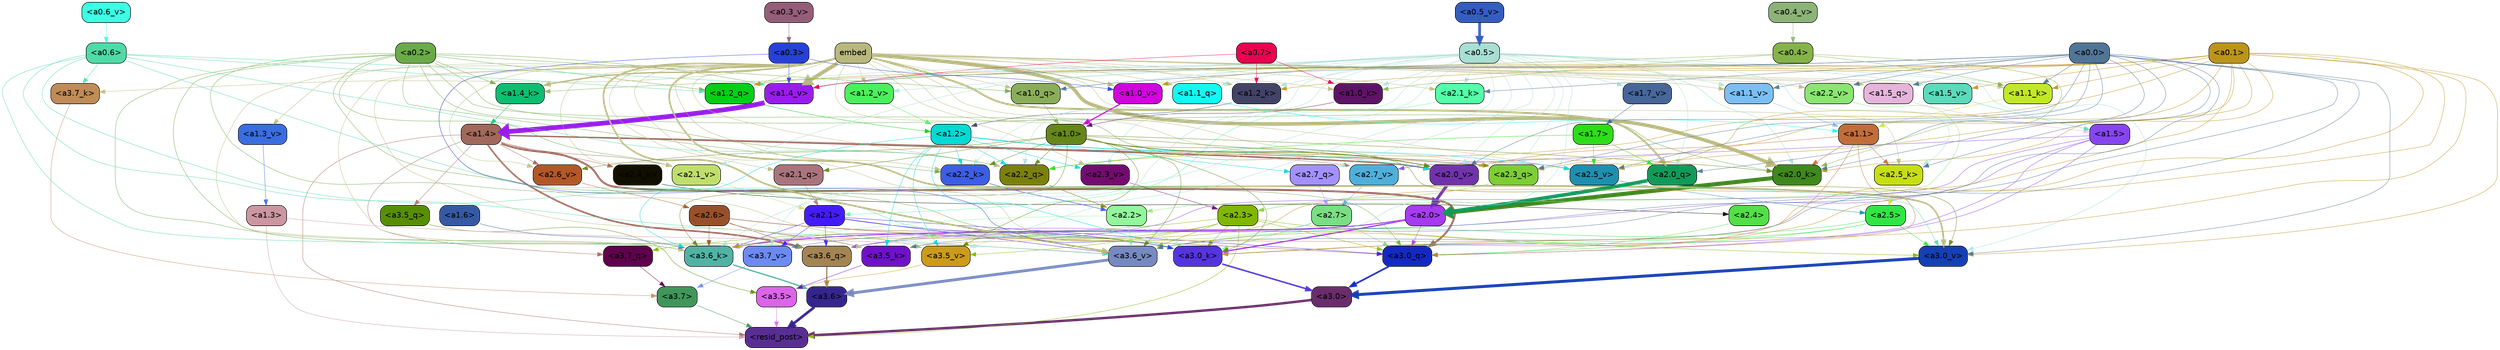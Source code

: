 strict digraph "" {
	graph [bgcolor=transparent,
		layout=dot,
		overlap=false,
		splines=true
	];
	"<a3.7>"	[color=black,
		fillcolor="#40965a",
		fontname=Helvetica,
		shape=box,
		style="filled, rounded"];
	"<resid_post>"	[color=black,
		fillcolor="#592e92",
		fontname=Helvetica,
		shape=box,
		style="filled, rounded"];
	"<a3.7>" -> "<resid_post>"	[color="#40965a",
		penwidth=0.6239100098609924];
	"<a3.6>"	[color=black,
		fillcolor="#35268e",
		fontname=Helvetica,
		shape=box,
		style="filled, rounded"];
	"<a3.6>" -> "<resid_post>"	[color="#35268e",
		penwidth=4.569062113761902];
	"<a3.5>"	[color=black,
		fillcolor="#db64e8",
		fontname=Helvetica,
		shape=box,
		style="filled, rounded"];
	"<a3.5>" -> "<resid_post>"	[color="#db64e8",
		penwidth=0.6];
	"<a3.0>"	[color=black,
		fillcolor="#682d6a",
		fontname=Helvetica,
		shape=box,
		style="filled, rounded"];
	"<a3.0>" -> "<resid_post>"	[color="#682d6a",
		penwidth=4.283544182777405];
	"<a2.3>"	[color=black,
		fillcolor="#80b700",
		fontname=Helvetica,
		shape=box,
		style="filled, rounded"];
	"<a2.3>" -> "<resid_post>"	[color="#80b700",
		penwidth=0.6];
	"<a3.7_q>"	[color=black,
		fillcolor="#60004c",
		fontname=Helvetica,
		shape=box,
		style="filled, rounded"];
	"<a2.3>" -> "<a3.7_q>"	[color="#80b700",
		penwidth=0.6];
	"<a3.6_q>"	[color=black,
		fillcolor="#a38453",
		fontname=Helvetica,
		shape=box,
		style="filled, rounded"];
	"<a2.3>" -> "<a3.6_q>"	[color="#80b700",
		penwidth=0.6];
	"<a3.0_q>"	[color=black,
		fillcolor="#1429c2",
		fontname=Helvetica,
		shape=box,
		style="filled, rounded"];
	"<a2.3>" -> "<a3.0_q>"	[color="#80b700",
		penwidth=0.6];
	"<a3.0_k>"	[color=black,
		fillcolor="#5435de",
		fontname=Helvetica,
		shape=box,
		style="filled, rounded"];
	"<a2.3>" -> "<a3.0_k>"	[color="#80b700",
		penwidth=0.6];
	"<a3.6_v>"	[color=black,
		fillcolor="#7689c1",
		fontname=Helvetica,
		shape=box,
		style="filled, rounded"];
	"<a2.3>" -> "<a3.6_v>"	[color="#80b700",
		penwidth=0.6];
	"<a3.5_v>"	[color=black,
		fillcolor="#cb9b19",
		fontname=Helvetica,
		shape=box,
		style="filled, rounded"];
	"<a2.3>" -> "<a3.5_v>"	[color="#80b700",
		penwidth=0.6];
	"<a3.0_v>"	[color=black,
		fillcolor="#153fb4",
		fontname=Helvetica,
		shape=box,
		style="filled, rounded"];
	"<a2.3>" -> "<a3.0_v>"	[color="#80b700",
		penwidth=0.6];
	"<a1.4>"	[color=black,
		fillcolor="#a1695c",
		fontname=Helvetica,
		shape=box,
		style="filled, rounded"];
	"<a1.4>" -> "<resid_post>"	[color="#a1695c",
		penwidth=0.6];
	"<a1.4>" -> "<a3.7_q>"	[color="#a1695c",
		penwidth=0.6];
	"<a1.4>" -> "<a3.6_q>"	[color="#a1695c",
		penwidth=2.7934007048606873];
	"<a3.5_q>"	[color=black,
		fillcolor="#588e04",
		fontname=Helvetica,
		shape=box,
		style="filled, rounded"];
	"<a1.4>" -> "<a3.5_q>"	[color="#a1695c",
		penwidth=0.6];
	"<a1.4>" -> "<a3.0_q>"	[color="#a1695c",
		penwidth=3.340754985809326];
	"<a2.3_q>"	[color=black,
		fillcolor="#7dcd34",
		fontname=Helvetica,
		shape=box,
		style="filled, rounded"];
	"<a1.4>" -> "<a2.3_q>"	[color="#a1695c",
		penwidth=0.6];
	"<a2.7_v>"	[color=black,
		fillcolor="#4fafdb",
		fontname=Helvetica,
		shape=box,
		style="filled, rounded"];
	"<a1.4>" -> "<a2.7_v>"	[color="#a1695c",
		penwidth=0.6];
	"<a2.6_v>"	[color=black,
		fillcolor="#b35728",
		fontname=Helvetica,
		shape=box,
		style="filled, rounded"];
	"<a1.4>" -> "<a2.6_v>"	[color="#a1695c",
		penwidth=0.6];
	"<a2.5_v>"	[color=black,
		fillcolor="#1d90af",
		fontname=Helvetica,
		shape=box,
		style="filled, rounded"];
	"<a1.4>" -> "<a2.5_v>"	[color="#a1695c",
		penwidth=0.6];
	"<a2.4_v>"	[color=black,
		fillcolor="#110f01",
		fontname=Helvetica,
		shape=box,
		style="filled, rounded"];
	"<a1.4>" -> "<a2.4_v>"	[color="#a1695c",
		penwidth=0.6];
	"<a2.1_v>"	[color=black,
		fillcolor="#c0de6c",
		fontname=Helvetica,
		shape=box,
		style="filled, rounded"];
	"<a1.4>" -> "<a2.1_v>"	[color="#a1695c",
		penwidth=0.6];
	"<a2.0_v>"	[color=black,
		fillcolor="#7033ab",
		fontname=Helvetica,
		shape=box,
		style="filled, rounded"];
	"<a1.4>" -> "<a2.0_v>"	[color="#a1695c",
		penwidth=2.268759250640869];
	"<a1.3>"	[color=black,
		fillcolor="#cb96a0",
		fontname=Helvetica,
		shape=box,
		style="filled, rounded"];
	"<a1.3>" -> "<resid_post>"	[color="#cb96a0",
		penwidth=0.6];
	"<a1.3>" -> "<a3.6_v>"	[color="#cb96a0",
		penwidth=0.6];
	"<a3.7_q>" -> "<a3.7>"	[color="#60004c",
		penwidth=0.6];
	"<a3.6_q>" -> "<a3.6>"	[color="#a38453",
		penwidth=2.0347584784030914];
	"<a3.5_q>" -> "<a3.5>"	[color="#588e04",
		penwidth=0.6];
	"<a3.0_q>" -> "<a3.0>"	[color="#1429c2",
		penwidth=2.8635367155075073];
	"<a3.7_k>"	[color=black,
		fillcolor="#bf8b56",
		fontname=Helvetica,
		shape=box,
		style="filled, rounded"];
	"<a3.7_k>" -> "<a3.7>"	[color="#bf8b56",
		penwidth=0.6];
	"<a3.6_k>"	[color=black,
		fillcolor="#51b3a4",
		fontname=Helvetica,
		shape=box,
		style="filled, rounded"];
	"<a3.6_k>" -> "<a3.6>"	[color="#51b3a4",
		penwidth=2.1760786175727844];
	"<a3.5_k>"	[color=black,
		fillcolor="#6f11ca",
		fontname=Helvetica,
		shape=box,
		style="filled, rounded"];
	"<a3.5_k>" -> "<a3.5>"	[color="#6f11ca",
		penwidth=0.6];
	"<a3.0_k>" -> "<a3.0>"	[color="#5435de",
		penwidth=2.632905662059784];
	"<a3.7_v>"	[color=black,
		fillcolor="#6c8af2",
		fontname=Helvetica,
		shape=box,
		style="filled, rounded"];
	"<a3.7_v>" -> "<a3.7>"	[color="#6c8af2",
		penwidth=0.6];
	"<a3.6_v>" -> "<a3.6>"	[color="#7689c1",
		penwidth=4.981305837631226];
	"<a3.5_v>" -> "<a3.5>"	[color="#cb9b19",
		penwidth=0.6];
	"<a3.0_v>" -> "<a3.0>"	[color="#153fb4",
		penwidth=5.168330669403076];
	"<a2.7>"	[color=black,
		fillcolor="#79de84",
		fontname=Helvetica,
		shape=box,
		style="filled, rounded"];
	"<a2.7>" -> "<a3.6_q>"	[color="#79de84",
		penwidth=0.6];
	"<a2.7>" -> "<a3.0_q>"	[color="#79de84",
		penwidth=0.6];
	"<a2.7>" -> "<a3.0_k>"	[color="#79de84",
		penwidth=0.6];
	"<a2.6>"	[color=black,
		fillcolor="#985029",
		fontname=Helvetica,
		shape=box,
		style="filled, rounded"];
	"<a2.6>" -> "<a3.6_q>"	[color="#985029",
		penwidth=0.6];
	"<a2.6>" -> "<a3.0_q>"	[color="#985029",
		penwidth=0.6];
	"<a2.6>" -> "<a3.6_k>"	[color="#985029",
		penwidth=0.6];
	"<a2.6>" -> "<a3.5_k>"	[color="#985029",
		penwidth=0.6];
	"<a2.6>" -> "<a3.0_k>"	[color="#985029",
		penwidth=0.6];
	"<a2.1>"	[color=black,
		fillcolor="#431cfb",
		fontname=Helvetica,
		shape=box,
		style="filled, rounded"];
	"<a2.1>" -> "<a3.6_q>"	[color="#431cfb",
		penwidth=0.6];
	"<a2.1>" -> "<a3.0_q>"	[color="#431cfb",
		penwidth=0.6];
	"<a2.1>" -> "<a3.6_k>"	[color="#431cfb",
		penwidth=0.6];
	"<a2.1>" -> "<a3.0_k>"	[color="#431cfb",
		penwidth=0.6];
	"<a2.1>" -> "<a3.7_v>"	[color="#431cfb",
		penwidth=0.6];
	"<a2.1>" -> "<a3.6_v>"	[color="#431cfb",
		penwidth=0.6];
	"<a2.0>"	[color=black,
		fillcolor="#a63bf2",
		fontname=Helvetica,
		shape=box,
		style="filled, rounded"];
	"<a2.0>" -> "<a3.6_q>"	[color="#a63bf2",
		penwidth=0.6];
	"<a2.0>" -> "<a3.0_q>"	[color="#a63bf2",
		penwidth=0.6];
	"<a2.0>" -> "<a3.6_k>"	[color="#a63bf2",
		penwidth=1.6382827460765839];
	"<a2.0>" -> "<a3.0_k>"	[color="#a63bf2",
		penwidth=2.161143198609352];
	"<a1.5>"	[color=black,
		fillcolor="#8645f1",
		fontname=Helvetica,
		shape=box,
		style="filled, rounded"];
	"<a1.5>" -> "<a3.6_q>"	[color="#8645f1",
		penwidth=0.6];
	"<a1.5>" -> "<a3.0_q>"	[color="#8645f1",
		penwidth=0.6];
	"<a1.5>" -> "<a3.6_k>"	[color="#8645f1",
		penwidth=0.6];
	"<a1.5>" -> "<a3.0_k>"	[color="#8645f1",
		penwidth=0.6];
	"<a1.5>" -> "<a2.7_v>"	[color="#8645f1",
		penwidth=0.6];
	"<a0.2>"	[color=black,
		fillcolor="#6aaa47",
		fontname=Helvetica,
		shape=box,
		style="filled, rounded"];
	"<a0.2>" -> "<a3.6_q>"	[color="#6aaa47",
		penwidth=0.6];
	"<a0.2>" -> "<a3.0_q>"	[color="#6aaa47",
		penwidth=0.6];
	"<a0.2>" -> "<a3.6_k>"	[color="#6aaa47",
		penwidth=0.6];
	"<a0.2>" -> "<a3.0_k>"	[color="#6aaa47",
		penwidth=0.6];
	"<a2.2_q>"	[color=black,
		fillcolor="#7b800d",
		fontname=Helvetica,
		shape=box,
		style="filled, rounded"];
	"<a0.2>" -> "<a2.2_q>"	[color="#6aaa47",
		penwidth=0.6];
	"<a2.2_k>"	[color=black,
		fillcolor="#3d5de4",
		fontname=Helvetica,
		shape=box,
		style="filled, rounded"];
	"<a0.2>" -> "<a2.2_k>"	[color="#6aaa47",
		penwidth=0.6];
	"<a2.0_k>"	[color=black,
		fillcolor="#3e881d",
		fontname=Helvetica,
		shape=box,
		style="filled, rounded"];
	"<a0.2>" -> "<a2.0_k>"	[color="#6aaa47",
		penwidth=0.6];
	"<a0.2>" -> "<a2.1_v>"	[color="#6aaa47",
		penwidth=0.6];
	"<a0.2>" -> "<a2.0_v>"	[color="#6aaa47",
		penwidth=0.6];
	"<a1.2_q>"	[color=black,
		fillcolor="#06ce16",
		fontname=Helvetica,
		shape=box,
		style="filled, rounded"];
	"<a0.2>" -> "<a1.2_q>"	[color="#6aaa47",
		penwidth=0.6];
	"<a1.0_q>"	[color=black,
		fillcolor="#8aad5a",
		fontname=Helvetica,
		shape=box,
		style="filled, rounded"];
	"<a0.2>" -> "<a1.0_q>"	[color="#6aaa47",
		penwidth=0.6];
	"<a1.4_k>"	[color=black,
		fillcolor="#0dbe70",
		fontname=Helvetica,
		shape=box,
		style="filled, rounded"];
	"<a0.2>" -> "<a1.4_k>"	[color="#6aaa47",
		penwidth=0.6];
	"<a1.4_v>"	[color=black,
		fillcolor="#991cec",
		fontname=Helvetica,
		shape=box,
		style="filled, rounded"];
	"<a0.2>" -> "<a1.4_v>"	[color="#6aaa47",
		penwidth=0.6];
	"<a2.5>"	[color=black,
		fillcolor="#31e544",
		fontname=Helvetica,
		shape=box,
		style="filled, rounded"];
	"<a2.5>" -> "<a3.0_q>"	[color="#31e544",
		penwidth=0.6];
	"<a2.5>" -> "<a3.0_k>"	[color="#31e544",
		penwidth=0.6];
	"<a2.5>" -> "<a3.6_v>"	[color="#31e544",
		penwidth=0.6];
	"<a2.5>" -> "<a3.0_v>"	[color="#31e544",
		penwidth=0.6];
	"<a2.4>"	[color=black,
		fillcolor="#52df48",
		fontname=Helvetica,
		shape=box,
		style="filled, rounded"];
	"<a2.4>" -> "<a3.0_q>"	[color="#52df48",
		penwidth=0.6];
	"<a1.1>"	[color=black,
		fillcolor="#c16d3a",
		fontname=Helvetica,
		shape=box,
		style="filled, rounded"];
	"<a1.1>" -> "<a3.0_q>"	[color="#c16d3a",
		penwidth=0.6];
	"<a1.1>" -> "<a3.0_k>"	[color="#c16d3a",
		penwidth=0.6];
	"<a2.5_k>"	[color=black,
		fillcolor="#c6df12",
		fontname=Helvetica,
		shape=box,
		style="filled, rounded"];
	"<a1.1>" -> "<a2.5_k>"	[color="#c16d3a",
		penwidth=0.6];
	"<a1.1>" -> "<a2.0_k>"	[color="#c16d3a",
		penwidth=0.6];
	"<a1.1>" -> "<a2.0_v>"	[color="#c16d3a",
		penwidth=0.6];
	"<a0.6>"	[color=black,
		fillcolor="#4edba7",
		fontname=Helvetica,
		shape=box,
		style="filled, rounded"];
	"<a0.6>" -> "<a3.7_k>"	[color="#4edba7",
		penwidth=0.6];
	"<a0.6>" -> "<a3.6_k>"	[color="#4edba7",
		penwidth=0.6];
	"<a0.6>" -> "<a3.0_k>"	[color="#4edba7",
		penwidth=0.6];
	"<a0.6>" -> "<a3.6_v>"	[color="#4edba7",
		penwidth=0.6];
	"<a0.6>" -> "<a3.0_v>"	[color="#4edba7",
		penwidth=0.6];
	"<a0.6>" -> "<a2.2_q>"	[color="#4edba7",
		penwidth=0.6];
	"<a0.6>" -> "<a1.2_q>"	[color="#4edba7",
		penwidth=0.6];
	"<a0.6>" -> "<a1.4_v>"	[color="#4edba7",
		penwidth=0.6];
	embed	[color=black,
		fillcolor="#b8b87e",
		fontname=Helvetica,
		shape=box,
		style="filled, rounded"];
	embed -> "<a3.7_k>"	[color="#b8b87e",
		penwidth=0.6];
	embed -> "<a3.6_k>"	[color="#b8b87e",
		penwidth=0.6];
	embed -> "<a3.5_k>"	[color="#b8b87e",
		penwidth=0.6];
	embed -> "<a3.0_k>"	[color="#b8b87e",
		penwidth=0.6];
	embed -> "<a3.7_v>"	[color="#b8b87e",
		penwidth=0.6];
	embed -> "<a3.6_v>"	[color="#b8b87e",
		penwidth=2.7825746536254883];
	embed -> "<a3.5_v>"	[color="#b8b87e",
		penwidth=0.6];
	embed -> "<a3.0_v>"	[color="#b8b87e",
		penwidth=2.6950180530548096];
	embed -> "<a2.3_q>"	[color="#b8b87e",
		penwidth=0.6];
	embed -> "<a2.2_q>"	[color="#b8b87e",
		penwidth=0.6];
	"<a2.1_q>"	[color=black,
		fillcolor="#a9747b",
		fontname=Helvetica,
		shape=box,
		style="filled, rounded"];
	embed -> "<a2.1_q>"	[color="#b8b87e",
		penwidth=0.6];
	"<a2.0_q>"	[color=black,
		fillcolor="#119a5a",
		fontname=Helvetica,
		shape=box,
		style="filled, rounded"];
	embed -> "<a2.0_q>"	[color="#b8b87e",
		penwidth=3.305941343307495];
	embed -> "<a2.5_k>"	[color="#b8b87e",
		penwidth=0.6];
	embed -> "<a2.2_k>"	[color="#b8b87e",
		penwidth=0.6698317527770996];
	"<a2.1_k>"	[color=black,
		fillcolor="#53ffa7",
		fontname=Helvetica,
		shape=box,
		style="filled, rounded"];
	embed -> "<a2.1_k>"	[color="#b8b87e",
		penwidth=0.6];
	embed -> "<a2.0_k>"	[color="#b8b87e",
		penwidth=6.12570995092392];
	embed -> "<a2.6_v>"	[color="#b8b87e",
		penwidth=0.6];
	embed -> "<a2.5_v>"	[color="#b8b87e",
		penwidth=0.6];
	"<a2.3_v>"	[color=black,
		fillcolor="#730c6e",
		fontname=Helvetica,
		shape=box,
		style="filled, rounded"];
	embed -> "<a2.3_v>"	[color="#b8b87e",
		penwidth=0.6];
	"<a2.2_v>"	[color=black,
		fillcolor="#8ae571",
		fontname=Helvetica,
		shape=box,
		style="filled, rounded"];
	embed -> "<a2.2_v>"	[color="#b8b87e",
		penwidth=0.6];
	embed -> "<a2.1_v>"	[color="#b8b87e",
		penwidth=0.6];
	embed -> "<a2.0_v>"	[color="#b8b87e",
		penwidth=0.6];
	"<a1.5_q>"	[color=black,
		fillcolor="#e5b4db",
		fontname=Helvetica,
		shape=box,
		style="filled, rounded"];
	embed -> "<a1.5_q>"	[color="#b8b87e",
		penwidth=0.6];
	embed -> "<a1.2_q>"	[color="#b8b87e",
		penwidth=0.6087074279785156];
	"<a1.1_q>"	[color=black,
		fillcolor="#11f9f2",
		fontname=Helvetica,
		shape=box,
		style="filled, rounded"];
	embed -> "<a1.1_q>"	[color="#b8b87e",
		penwidth=0.6];
	embed -> "<a1.0_q>"	[color="#b8b87e",
		penwidth=0.6];
	embed -> "<a1.4_k>"	[color="#b8b87e",
		penwidth=2.1858973503112793];
	"<a1.2_k>"	[color=black,
		fillcolor="#414367",
		fontname=Helvetica,
		shape=box,
		style="filled, rounded"];
	embed -> "<a1.2_k>"	[color="#b8b87e",
		penwidth=0.6];
	"<a1.1_k>"	[color=black,
		fillcolor="#c1e729",
		fontname=Helvetica,
		shape=box,
		style="filled, rounded"];
	embed -> "<a1.1_k>"	[color="#b8b87e",
		penwidth=0.6];
	"<a1.0_k>"	[color=black,
		fillcolor="#5e1366",
		fontname=Helvetica,
		shape=box,
		style="filled, rounded"];
	embed -> "<a1.0_k>"	[color="#b8b87e",
		penwidth=0.6];
	"<a1.5_v>"	[color=black,
		fillcolor="#5cdabb",
		fontname=Helvetica,
		shape=box,
		style="filled, rounded"];
	embed -> "<a1.5_v>"	[color="#b8b87e",
		penwidth=0.6];
	embed -> "<a1.4_v>"	[color="#b8b87e",
		penwidth=6.590077131986618];
	"<a1.3_v>"	[color=black,
		fillcolor="#396de0",
		fontname=Helvetica,
		shape=box,
		style="filled, rounded"];
	embed -> "<a1.3_v>"	[color="#b8b87e",
		penwidth=0.6];
	"<a1.2_v>"	[color=black,
		fillcolor="#4af05c",
		fontname=Helvetica,
		shape=box,
		style="filled, rounded"];
	embed -> "<a1.2_v>"	[color="#b8b87e",
		penwidth=0.6];
	"<a1.1_v>"	[color=black,
		fillcolor="#7bbef4",
		fontname=Helvetica,
		shape=box,
		style="filled, rounded"];
	embed -> "<a1.1_v>"	[color="#b8b87e",
		penwidth=0.6];
	"<a1.0_v>"	[color=black,
		fillcolor="#d104dc",
		fontname=Helvetica,
		shape=box,
		style="filled, rounded"];
	embed -> "<a1.0_v>"	[color="#b8b87e",
		penwidth=1.2076449394226074];
	"<a2.2>"	[color=black,
		fillcolor="#92f69b",
		fontname=Helvetica,
		shape=box,
		style="filled, rounded"];
	"<a2.2>" -> "<a3.6_k>"	[color="#92f69b",
		penwidth=0.6];
	"<a2.2>" -> "<a3.0_k>"	[color="#92f69b",
		penwidth=0.6];
	"<a2.2>" -> "<a3.6_v>"	[color="#92f69b",
		penwidth=0.6];
	"<a1.6>"	[color=black,
		fillcolor="#355aa3",
		fontname=Helvetica,
		shape=box,
		style="filled, rounded"];
	"<a1.6>" -> "<a3.6_k>"	[color="#355aa3",
		penwidth=0.6];
	"<a1.2>"	[color=black,
		fillcolor="#00d9d4",
		fontname=Helvetica,
		shape=box,
		style="filled, rounded"];
	"<a1.2>" -> "<a3.6_k>"	[color="#00d9d4",
		penwidth=0.6];
	"<a1.2>" -> "<a3.5_k>"	[color="#00d9d4",
		penwidth=0.6];
	"<a1.2>" -> "<a3.0_k>"	[color="#00d9d4",
		penwidth=0.6];
	"<a1.2>" -> "<a3.5_v>"	[color="#00d9d4",
		penwidth=0.6];
	"<a2.7_q>"	[color=black,
		fillcolor="#a291ff",
		fontname=Helvetica,
		shape=box,
		style="filled, rounded"];
	"<a1.2>" -> "<a2.7_q>"	[color="#00d9d4",
		penwidth=0.6];
	"<a1.2>" -> "<a2.2_q>"	[color="#00d9d4",
		penwidth=0.6];
	"<a1.2>" -> "<a2.2_k>"	[color="#00d9d4",
		penwidth=0.6];
	"<a1.2>" -> "<a2.5_v>"	[color="#00d9d4",
		penwidth=0.6];
	"<a1.2>" -> "<a2.3_v>"	[color="#00d9d4",
		penwidth=0.6];
	"<a1.2>" -> "<a2.0_v>"	[color="#00d9d4",
		penwidth=0.6];
	"<a1.0>"	[color=black,
		fillcolor="#658719",
		fontname=Helvetica,
		shape=box,
		style="filled, rounded"];
	"<a1.0>" -> "<a3.6_k>"	[color="#658719",
		penwidth=0.6];
	"<a1.0>" -> "<a3.0_k>"	[color="#658719",
		penwidth=0.6];
	"<a1.0>" -> "<a3.6_v>"	[color="#658719",
		penwidth=0.6];
	"<a1.0>" -> "<a3.5_v>"	[color="#658719",
		penwidth=0.6];
	"<a1.0>" -> "<a3.0_v>"	[color="#658719",
		penwidth=0.6];
	"<a1.0>" -> "<a2.3_q>"	[color="#658719",
		penwidth=0.6];
	"<a1.0>" -> "<a2.2_q>"	[color="#658719",
		penwidth=0.6];
	"<a1.0>" -> "<a2.1_q>"	[color="#658719",
		penwidth=0.6];
	"<a1.0>" -> "<a2.2_k>"	[color="#658719",
		penwidth=0.6];
	"<a1.0>" -> "<a2.0_k>"	[color="#658719",
		penwidth=0.6];
	"<a1.0>" -> "<a2.6_v>"	[color="#658719",
		penwidth=0.6];
	"<a1.0>" -> "<a2.0_v>"	[color="#658719",
		penwidth=1.2213096618652344];
	"<a0.5>"	[color=black,
		fillcolor="#a8ded3",
		fontname=Helvetica,
		shape=box,
		style="filled, rounded"];
	"<a0.5>" -> "<a3.6_k>"	[color="#a8ded3",
		penwidth=0.6];
	"<a0.5>" -> "<a3.7_v>"	[color="#a8ded3",
		penwidth=0.6];
	"<a0.5>" -> "<a3.6_v>"	[color="#a8ded3",
		penwidth=0.6];
	"<a0.5>" -> "<a3.5_v>"	[color="#a8ded3",
		penwidth=0.6];
	"<a0.5>" -> "<a3.0_v>"	[color="#a8ded3",
		penwidth=0.6];
	"<a0.5>" -> "<a2.7_q>"	[color="#a8ded3",
		penwidth=0.6];
	"<a0.5>" -> "<a2.3_q>"	[color="#a8ded3",
		penwidth=0.6];
	"<a0.5>" -> "<a2.2_q>"	[color="#a8ded3",
		penwidth=0.6];
	"<a0.5>" -> "<a2.0_q>"	[color="#a8ded3",
		penwidth=0.6];
	"<a0.5>" -> "<a2.5_k>"	[color="#a8ded3",
		penwidth=0.6];
	"<a0.5>" -> "<a2.2_k>"	[color="#a8ded3",
		penwidth=0.6];
	"<a0.5>" -> "<a2.1_k>"	[color="#a8ded3",
		penwidth=0.6];
	"<a0.5>" -> "<a2.0_k>"	[color="#a8ded3",
		penwidth=0.6900839805603027];
	"<a0.5>" -> "<a2.3_v>"	[color="#a8ded3",
		penwidth=0.6];
	"<a0.5>" -> "<a2.1_v>"	[color="#a8ded3",
		penwidth=0.6];
	"<a0.5>" -> "<a2.0_v>"	[color="#a8ded3",
		penwidth=0.6];
	"<a0.5>" -> "<a1.2_q>"	[color="#a8ded3",
		penwidth=0.6];
	"<a0.5>" -> "<a1.1_q>"	[color="#a8ded3",
		penwidth=0.6];
	"<a0.5>" -> "<a1.0_q>"	[color="#a8ded3",
		penwidth=0.6];
	"<a0.5>" -> "<a1.2_k>"	[color="#a8ded3",
		penwidth=0.6];
	"<a0.5>" -> "<a1.1_k>"	[color="#a8ded3",
		penwidth=0.6];
	"<a0.5>" -> "<a1.0_k>"	[color="#a8ded3",
		penwidth=0.6];
	"<a1.7_v>"	[color=black,
		fillcolor="#47669a",
		fontname=Helvetica,
		shape=box,
		style="filled, rounded"];
	"<a0.5>" -> "<a1.7_v>"	[color="#a8ded3",
		penwidth=0.6];
	"<a0.5>" -> "<a1.5_v>"	[color="#a8ded3",
		penwidth=0.6];
	"<a0.5>" -> "<a1.4_v>"	[color="#a8ded3",
		penwidth=0.9985027313232422];
	"<a0.5>" -> "<a1.2_v>"	[color="#a8ded3",
		penwidth=0.6];
	"<a0.5>" -> "<a1.1_v>"	[color="#a8ded3",
		penwidth=0.6];
	"<a0.5>" -> "<a1.0_v>"	[color="#a8ded3",
		penwidth=0.6];
	"<a0.1>"	[color=black,
		fillcolor="#bc941a",
		fontname=Helvetica,
		shape=box,
		style="filled, rounded"];
	"<a0.1>" -> "<a3.6_k>"	[color="#bc941a",
		penwidth=0.6];
	"<a0.1>" -> "<a3.5_k>"	[color="#bc941a",
		penwidth=0.6];
	"<a0.1>" -> "<a3.0_k>"	[color="#bc941a",
		penwidth=0.6];
	"<a0.1>" -> "<a3.6_v>"	[color="#bc941a",
		penwidth=0.6];
	"<a0.1>" -> "<a3.0_v>"	[color="#bc941a",
		penwidth=0.6];
	"<a0.1>" -> "<a2.3_q>"	[color="#bc941a",
		penwidth=0.6];
	"<a0.1>" -> "<a2.2_q>"	[color="#bc941a",
		penwidth=0.6];
	"<a0.1>" -> "<a2.0_k>"	[color="#bc941a",
		penwidth=0.6];
	"<a0.1>" -> "<a2.5_v>"	[color="#bc941a",
		penwidth=0.6];
	"<a0.1>" -> "<a2.0_v>"	[color="#bc941a",
		penwidth=0.6];
	"<a0.1>" -> "<a1.2_q>"	[color="#bc941a",
		penwidth=0.6218185424804688];
	"<a0.1>" -> "<a1.2_k>"	[color="#bc941a",
		penwidth=0.6];
	"<a0.1>" -> "<a1.1_k>"	[color="#bc941a",
		penwidth=0.6];
	"<a0.1>" -> "<a1.5_v>"	[color="#bc941a",
		penwidth=0.6];
	"<a0.1>" -> "<a1.4_v>"	[color="#bc941a",
		penwidth=0.6];
	"<a0.1>" -> "<a1.0_v>"	[color="#bc941a",
		penwidth=0.6];
	"<a0.0>"	[color=black,
		fillcolor="#507597",
		fontname=Helvetica,
		shape=box,
		style="filled, rounded"];
	"<a0.0>" -> "<a3.5_k>"	[color="#507597",
		penwidth=0.6];
	"<a0.0>" -> "<a3.7_v>"	[color="#507597",
		penwidth=0.6];
	"<a0.0>" -> "<a3.6_v>"	[color="#507597",
		penwidth=0.6];
	"<a0.0>" -> "<a3.0_v>"	[color="#507597",
		penwidth=0.6];
	"<a0.0>" -> "<a2.3_q>"	[color="#507597",
		penwidth=0.6];
	"<a0.0>" -> "<a2.0_q>"	[color="#507597",
		penwidth=0.6];
	"<a0.0>" -> "<a2.5_k>"	[color="#507597",
		penwidth=0.6];
	"<a0.0>" -> "<a2.1_k>"	[color="#507597",
		penwidth=0.6];
	"<a0.0>" -> "<a2.0_k>"	[color="#507597",
		penwidth=0.6];
	"<a0.0>" -> "<a2.5_v>"	[color="#507597",
		penwidth=0.6];
	"<a0.0>" -> "<a2.2_v>"	[color="#507597",
		penwidth=0.6];
	"<a0.0>" -> "<a2.0_v>"	[color="#507597",
		penwidth=0.6];
	"<a0.0>" -> "<a1.5_q>"	[color="#507597",
		penwidth=0.6];
	"<a0.0>" -> "<a1.0_q>"	[color="#507597",
		penwidth=0.6];
	"<a0.0>" -> "<a1.1_k>"	[color="#507597",
		penwidth=0.6];
	"<a0.0>" -> "<a1.4_v>"	[color="#507597",
		penwidth=0.6];
	"<a0.0>" -> "<a1.1_v>"	[color="#507597",
		penwidth=0.6];
	"<a0.3>"	[color=black,
		fillcolor="#2640da",
		fontname=Helvetica,
		shape=box,
		style="filled, rounded"];
	"<a0.3>" -> "<a3.0_k>"	[color="#2640da",
		penwidth=0.6];
	"<a0.3>" -> "<a1.4_v>"	[color="#2640da",
		penwidth=0.6];
	"<a0.3>" -> "<a1.0_v>"	[color="#2640da",
		penwidth=0.6];
	"<a2.7_q>" -> "<a2.7>"	[color="#a291ff",
		penwidth=0.6];
	"<a2.3_q>" -> "<a2.3>"	[color="#7dcd34",
		penwidth=0.6];
	"<a2.2_q>" -> "<a2.2>"	[color="#7b800d",
		penwidth=0.7553567886352539];
	"<a2.1_q>" -> "<a2.1>"	[color="#a9747b",
		penwidth=0.6];
	"<a2.0_q>" -> "<a2.0>"	[color="#119a5a",
		penwidth=6.256794691085815];
	"<a2.5_k>" -> "<a2.5>"	[color="#c6df12",
		penwidth=0.6];
	"<a2.2_k>" -> "<a2.2>"	[color="#3d5de4",
		penwidth=0.8854708671569824];
	"<a2.1_k>" -> "<a2.1>"	[color="#53ffa7",
		penwidth=0.6];
	"<a2.0_k>" -> "<a2.0>"	[color="#3e881d",
		penwidth=7.231504917144775];
	"<a2.7_v>" -> "<a2.7>"	[color="#4fafdb",
		penwidth=0.6];
	"<a2.6_v>" -> "<a2.6>"	[color="#b35728",
		penwidth=0.6];
	"<a2.5_v>" -> "<a2.5>"	[color="#1d90af",
		penwidth=0.6];
	"<a2.4_v>" -> "<a2.4>"	[color="#110f01",
		penwidth=0.6];
	"<a2.3_v>" -> "<a2.3>"	[color="#730c6e",
		penwidth=0.6];
	"<a2.2_v>" -> "<a2.2>"	[color="#8ae571",
		penwidth=0.6];
	"<a2.1_v>" -> "<a2.1>"	[color="#c0de6c",
		penwidth=0.6];
	"<a2.0_v>" -> "<a2.0>"	[color="#7033ab",
		penwidth=5.231471925973892];
	"<a1.7>"	[color=black,
		fillcolor="#2cde17",
		fontname=Helvetica,
		shape=box,
		style="filled, rounded"];
	"<a1.7>" -> "<a2.2_q>"	[color="#2cde17",
		penwidth=0.6];
	"<a1.7>" -> "<a2.0_q>"	[color="#2cde17",
		penwidth=0.6];
	"<a1.7>" -> "<a2.5_v>"	[color="#2cde17",
		penwidth=0.6];
	"<a0.4>"	[color=black,
		fillcolor="#85b349",
		fontname=Helvetica,
		shape=box,
		style="filled, rounded"];
	"<a0.4>" -> "<a2.0_k>"	[color="#85b349",
		penwidth=0.6];
	"<a0.4>" -> "<a1.4_k>"	[color="#85b349",
		penwidth=0.6];
	"<a0.4>" -> "<a1.1_k>"	[color="#85b349",
		penwidth=0.6];
	"<a0.4>" -> "<a1.0_k>"	[color="#85b349",
		penwidth=0.6];
	"<a1.5_q>" -> "<a1.5>"	[color="#e5b4db",
		penwidth=0.6];
	"<a1.2_q>" -> "<a1.2>"	[color="#06ce16",
		penwidth=0.6];
	"<a1.1_q>" -> "<a1.1>"	[color="#11f9f2",
		penwidth=0.6];
	"<a1.0_q>" -> "<a1.0>"	[color="#8aad5a",
		penwidth=0.6];
	"<a1.4_k>" -> "<a1.4>"	[color="#0dbe70",
		penwidth=0.6];
	"<a1.2_k>" -> "<a1.2>"	[color="#414367",
		penwidth=0.6];
	"<a1.1_k>" -> "<a1.1>"	[color="#c1e729",
		penwidth=0.6];
	"<a1.0_k>" -> "<a1.0>"	[color="#5e1366",
		penwidth=0.6];
	"<a1.7_v>" -> "<a1.7>"	[color="#47669a",
		penwidth=0.6];
	"<a1.5_v>" -> "<a1.5>"	[color="#5cdabb",
		penwidth=0.6];
	"<a1.4_v>" -> "<a1.4>"	[color="#991cec",
		penwidth=8.36684274673462];
	"<a1.3_v>" -> "<a1.3>"	[color="#396de0",
		penwidth=0.6];
	"<a1.2_v>" -> "<a1.2>"	[color="#4af05c",
		penwidth=0.6];
	"<a1.1_v>" -> "<a1.1>"	[color="#7bbef4",
		penwidth=0.6];
	"<a1.0_v>" -> "<a1.0>"	[color="#d104dc",
		penwidth=1.9665732383728027];
	"<a0.7>"	[color=black,
		fillcolor="#ea0150",
		fontname=Helvetica,
		shape=box,
		style="filled, rounded"];
	"<a0.7>" -> "<a1.2_k>"	[color="#ea0150",
		penwidth=0.6];
	"<a0.7>" -> "<a1.0_k>"	[color="#ea0150",
		penwidth=0.6];
	"<a0.7>" -> "<a1.4_v>"	[color="#ea0150",
		penwidth=0.6];
	"<a0.6_v>"	[color=black,
		fillcolor="#3cffe4",
		fontname=Helvetica,
		shape=box,
		style="filled, rounded"];
	"<a0.6_v>" -> "<a0.6>"	[color="#3cffe4",
		penwidth=0.6];
	"<a0.5_v>"	[color=black,
		fillcolor="#355cbf",
		fontname=Helvetica,
		shape=box,
		style="filled, rounded"];
	"<a0.5_v>" -> "<a0.5>"	[color="#355cbf",
		penwidth=4.667354106903076];
	"<a0.4_v>"	[color=black,
		fillcolor="#8cb378",
		fontname=Helvetica,
		shape=box,
		style="filled, rounded"];
	"<a0.4_v>" -> "<a0.4>"	[color="#8cb378",
		penwidth=0.6];
	"<a0.3_v>"	[color=black,
		fillcolor="#945d78",
		fontname=Helvetica,
		shape=box,
		style="filled, rounded"];
	"<a0.3_v>" -> "<a0.3>"	[color="#945d78",
		penwidth=0.6];
}
